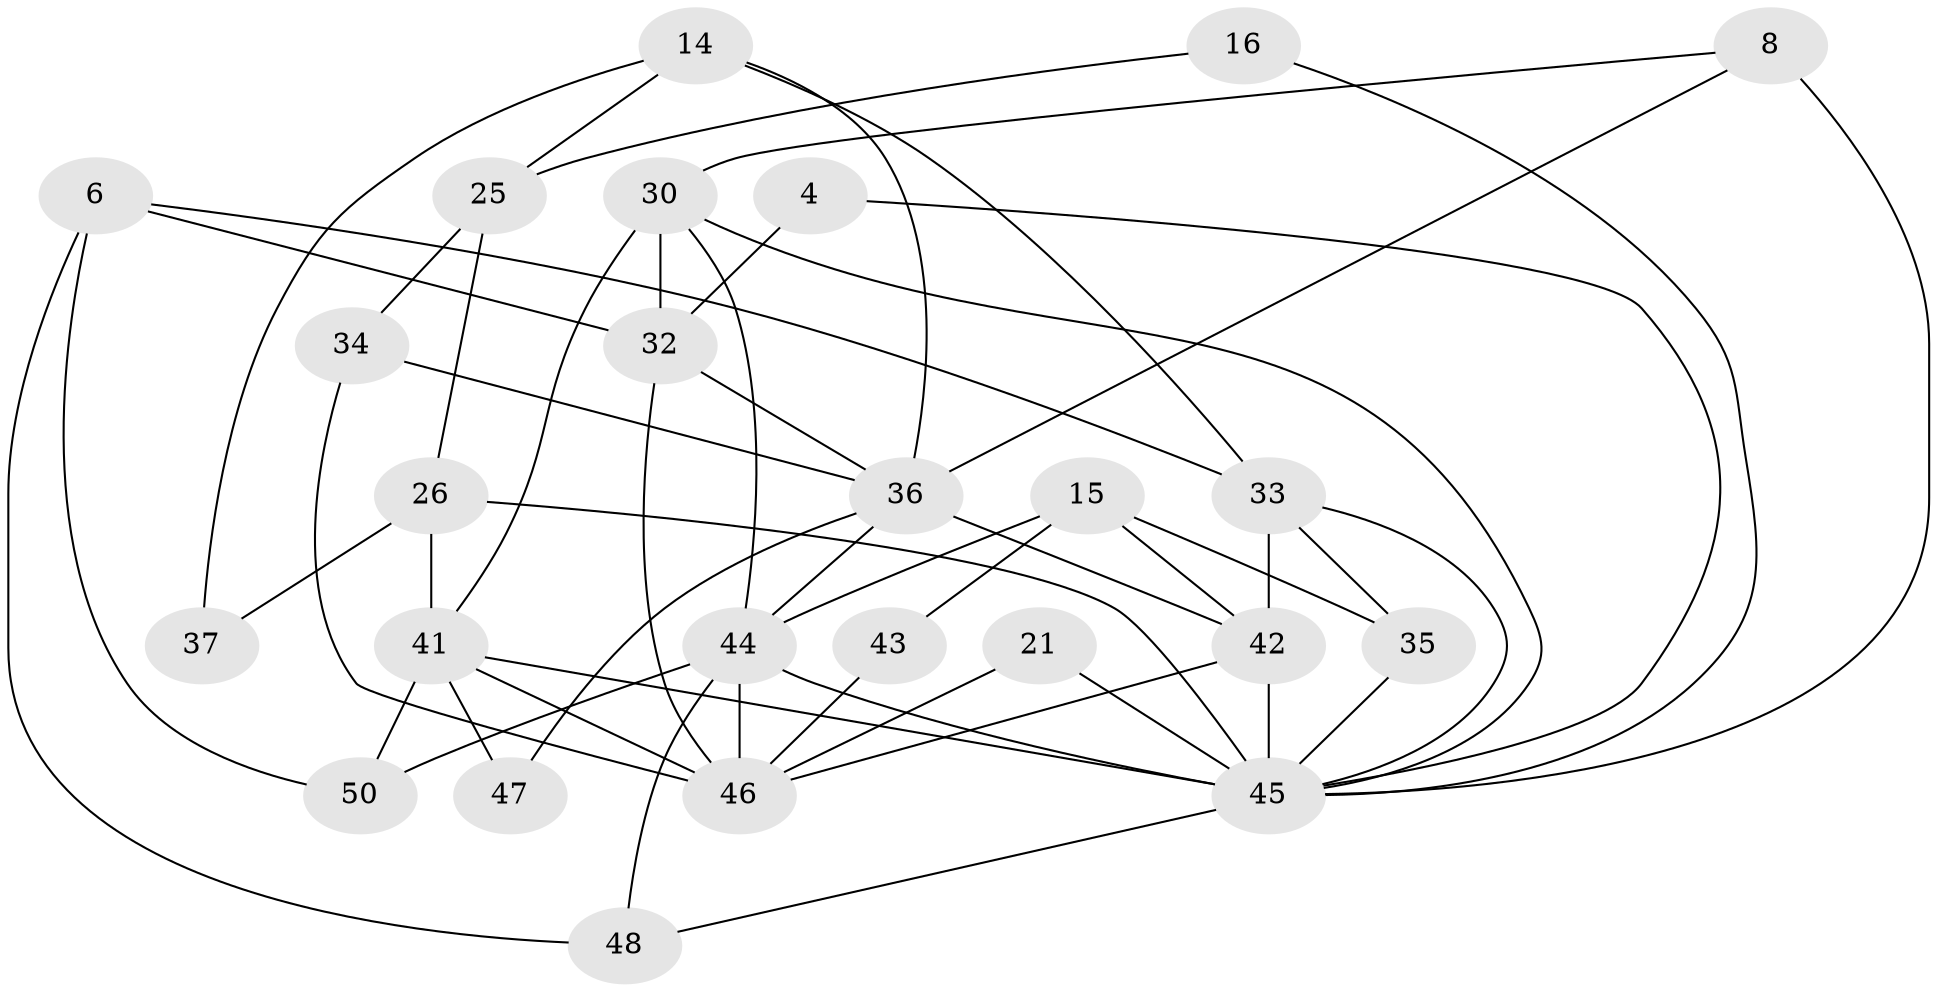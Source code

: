 // original degree distribution, {3: 0.36, 4: 0.22, 6: 0.1, 5: 0.16, 7: 0.04, 2: 0.1, 8: 0.02}
// Generated by graph-tools (version 1.1) at 2025/52/03/09/25 04:52:11]
// undirected, 25 vertices, 53 edges
graph export_dot {
graph [start="1"]
  node [color=gray90,style=filled];
  4;
  6;
  8;
  14 [super="+12"];
  15 [super="+3"];
  16;
  21 [super="+2"];
  25 [super="+9+17"];
  26;
  30 [super="+7"];
  32 [super="+22"];
  33;
  34;
  35;
  36 [super="+27"];
  37;
  41 [super="+13+28"];
  42 [super="+23"];
  43;
  44 [super="+29+38+19"];
  45 [super="+18+31"];
  46 [super="+39+40"];
  47;
  48;
  50 [super="+49"];
  4 -- 45 [weight=2];
  4 -- 32;
  6 -- 33;
  6 -- 32 [weight=2];
  6 -- 48;
  6 -- 50 [weight=2];
  8 -- 30 [weight=2];
  8 -- 36 [weight=2];
  8 -- 45 [weight=2];
  14 -- 33;
  14 -- 36 [weight=2];
  14 -- 37;
  14 -- 25 [weight=2];
  15 -- 35 [weight=2];
  15 -- 42;
  15 -- 43 [weight=2];
  15 -- 44;
  16 -- 25;
  16 -- 45;
  21 -- 45 [weight=3];
  21 -- 46;
  25 -- 26 [weight=2];
  25 -- 34;
  26 -- 37;
  26 -- 41;
  26 -- 45 [weight=2];
  30 -- 32;
  30 -- 41;
  30 -- 45;
  30 -- 44;
  32 -- 46 [weight=2];
  32 -- 36;
  33 -- 35;
  33 -- 42 [weight=2];
  33 -- 45;
  34 -- 36;
  34 -- 46;
  35 -- 45;
  36 -- 42;
  36 -- 47;
  36 -- 44 [weight=2];
  41 -- 50 [weight=2];
  41 -- 47;
  41 -- 45;
  41 -- 46;
  42 -- 45 [weight=2];
  42 -- 46;
  43 -- 46;
  44 -- 48;
  44 -- 46 [weight=2];
  44 -- 50;
  44 -- 45;
  45 -- 48;
}
